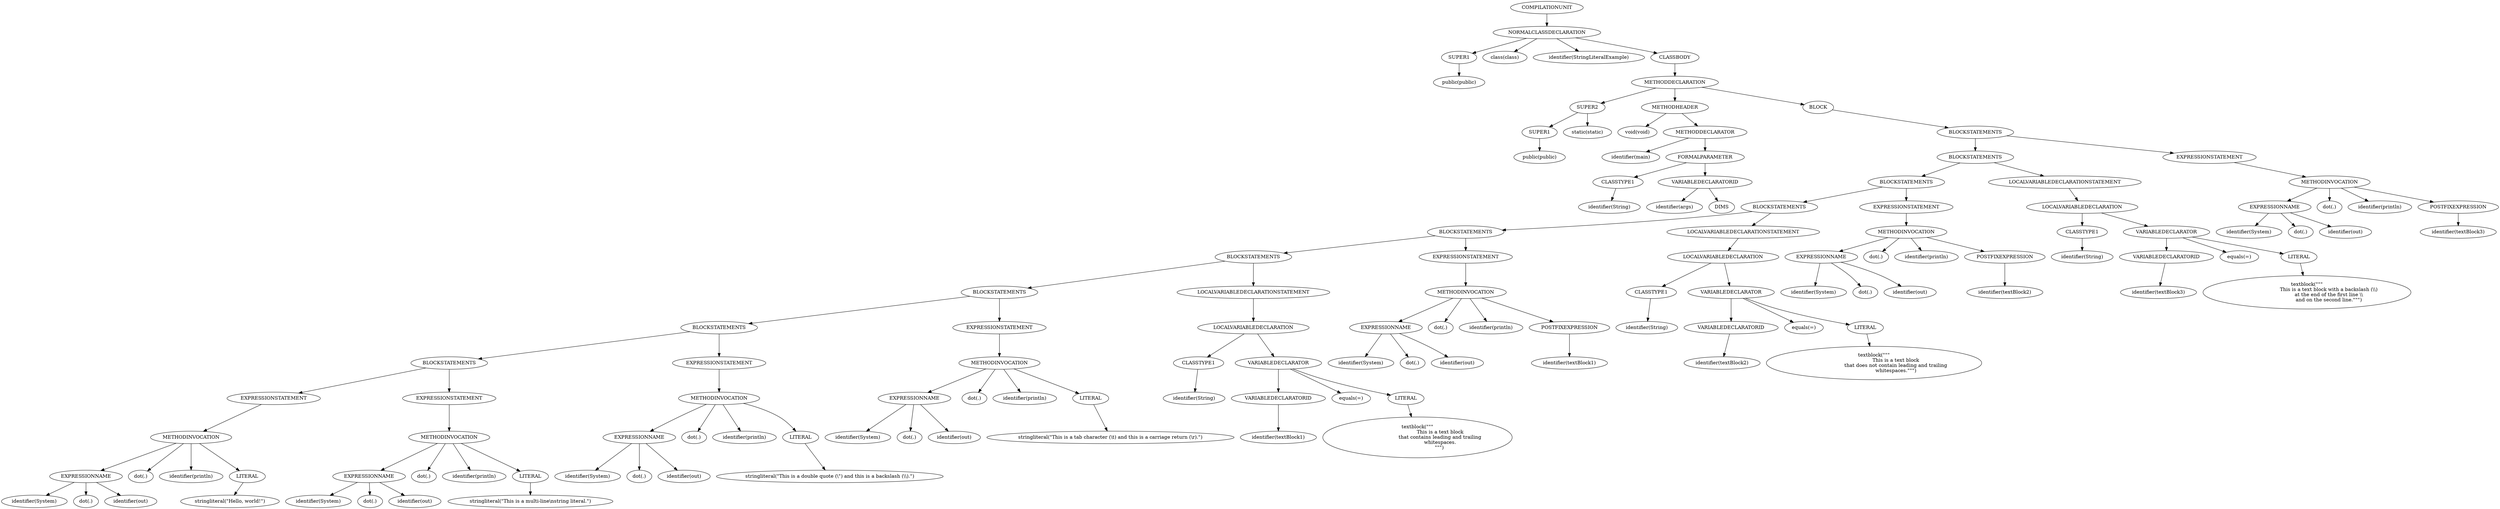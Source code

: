 digraph ASTVisual {
 ordering = out ;
10 [ label="SUPER1"]
20 [ label="public(public)"]
30 [ label="SUPER1"]
40 [ label="public(public)"]
50 [ label="SUPER2"]
60 [ label="static(static)"]
70 [ label="CLASSTYPE1"]
80 [ label="identifier(String)"]
90 [ label="DIMS"]
100 [ label="VARIABLEDECLARATORID"]
110 [ label="identifier(args)"]
120 [ label="FORMALPARAMETER"]
130 [ label="METHODDECLARATOR"]
140 [ label="identifier(main)"]
150 [ label="METHODHEADER"]
160 [ label="void(void)"]
170 [ label="EXPRESSIONNAME"]
180 [ label="identifier(System)"]
190 [ label="dot(.)"]
200 [ label="identifier(out)"]
210 [ label="LITERAL"]
220 [ label="stringliteral(\"Hello, world!\")"]
230 [ label="METHODINVOCATION"]
240 [ label="dot(.)"]
250 [ label="identifier(println)"]
260 [ label="EXPRESSIONSTATEMENT"]
270 [ label="EXPRESSIONNAME"]
280 [ label="identifier(System)"]
290 [ label="dot(.)"]
300 [ label="identifier(out)"]
310 [ label="LITERAL"]
320 [ label="stringliteral(\"This is a multi-line\\nstring literal.\")"]
330 [ label="METHODINVOCATION"]
340 [ label="dot(.)"]
350 [ label="identifier(println)"]
360 [ label="EXPRESSIONSTATEMENT"]
370 [ label="BLOCKSTATEMENTS"]
380 [ label="EXPRESSIONNAME"]
390 [ label="identifier(System)"]
400 [ label="dot(.)"]
410 [ label="identifier(out)"]
420 [ label="LITERAL"]
430 [ label="stringliteral(\"This is a double quote (\\\") and this is a backslash (\\\\).\")"]
440 [ label="METHODINVOCATION"]
450 [ label="dot(.)"]
460 [ label="identifier(println)"]
470 [ label="EXPRESSIONSTATEMENT"]
480 [ label="BLOCKSTATEMENTS"]
490 [ label="EXPRESSIONNAME"]
500 [ label="identifier(System)"]
510 [ label="dot(.)"]
520 [ label="identifier(out)"]
530 [ label="LITERAL"]
540 [ label="stringliteral(\"This is a tab character (\\t) and this is a carriage return (\\r).\")"]
550 [ label="METHODINVOCATION"]
560 [ label="dot(.)"]
570 [ label="identifier(println)"]
580 [ label="EXPRESSIONSTATEMENT"]
590 [ label="BLOCKSTATEMENTS"]
600 [ label="CLASSTYPE1"]
610 [ label="identifier(String)"]
620 [ label="VARIABLEDECLARATORID"]
630 [ label="identifier(textBlock1)"]
640 [ label="LITERAL"]
650 [ label="textblock(\"\"\"
                             This is a text block
                             that contains leading and trailing
                             whitespaces.
                            \"\"\")"]
660 [ label="VARIABLEDECLARATOR"]
670 [ label="equals(=)"]
680 [ label="LOCALVARIABLEDECLARATION"]
690 [ label="LOCALVARIABLEDECLARATIONSTATEMENT"]
700 [ label="BLOCKSTATEMENTS"]
710 [ label="EXPRESSIONNAME"]
720 [ label="identifier(System)"]
730 [ label="dot(.)"]
740 [ label="identifier(out)"]
750 [ label="POSTFIXEXPRESSION"]
760 [ label="identifier(textBlock1)"]
770 [ label="METHODINVOCATION"]
780 [ label="dot(.)"]
790 [ label="identifier(println)"]
800 [ label="EXPRESSIONSTATEMENT"]
810 [ label="BLOCKSTATEMENTS"]
820 [ label="CLASSTYPE1"]
830 [ label="identifier(String)"]
840 [ label="VARIABLEDECLARATORID"]
850 [ label="identifier(textBlock2)"]
860 [ label="LITERAL"]
870 [ label="textblock(\"\"\"
                            This is a text block
                            that does not contain leading and trailing
                            whitespaces.\"\"\")"]
880 [ label="VARIABLEDECLARATOR"]
890 [ label="equals(=)"]
900 [ label="LOCALVARIABLEDECLARATION"]
910 [ label="LOCALVARIABLEDECLARATIONSTATEMENT"]
920 [ label="BLOCKSTATEMENTS"]
930 [ label="EXPRESSIONNAME"]
940 [ label="identifier(System)"]
950 [ label="dot(.)"]
960 [ label="identifier(out)"]
970 [ label="POSTFIXEXPRESSION"]
980 [ label="identifier(textBlock2)"]
990 [ label="METHODINVOCATION"]
1000 [ label="dot(.)"]
1010 [ label="identifier(println)"]
1020 [ label="EXPRESSIONSTATEMENT"]
1030 [ label="BLOCKSTATEMENTS"]
1040 [ label="CLASSTYPE1"]
1050 [ label="identifier(String)"]
1060 [ label="VARIABLEDECLARATORID"]
1070 [ label="identifier(textBlock3)"]
1080 [ label="LITERAL"]
1090 [ label="textblock(\"\"\"
                            This is a text block with a backslash (\\\\)
                            at the end of the first line \\\\
                            and on the second line.\"\"\")"]
1100 [ label="VARIABLEDECLARATOR"]
1110 [ label="equals(=)"]
1120 [ label="LOCALVARIABLEDECLARATION"]
1130 [ label="LOCALVARIABLEDECLARATIONSTATEMENT"]
1140 [ label="BLOCKSTATEMENTS"]
1150 [ label="EXPRESSIONNAME"]
1160 [ label="identifier(System)"]
1170 [ label="dot(.)"]
1180 [ label="identifier(out)"]
1190 [ label="POSTFIXEXPRESSION"]
1200 [ label="identifier(textBlock3)"]
1210 [ label="METHODINVOCATION"]
1220 [ label="dot(.)"]
1230 [ label="identifier(println)"]
1240 [ label="EXPRESSIONSTATEMENT"]
1250 [ label="BLOCKSTATEMENTS"]
1260 [ label="BLOCK"]
1270 [ label="METHODDECLARATION"]
1280 [ label="CLASSBODY"]
1290 [ label="NORMALCLASSDECLARATION"]
1300 [ label="class(class)"]
1310 [ label="identifier(StringLiteralExample)"]
1320 [ label="COMPILATIONUNIT"]
10 -> 20[ label=""]
30 -> 40[ label=""]
50 -> 30[ label=""]
50 -> 60[ label=""]
70 -> 80[ label=""]
100 -> 110[ label=""]
100 -> 90[ label=""]
120 -> 70[ label=""]
120 -> 100[ label=""]
130 -> 140[ label=""]
130 -> 120[ label=""]
150 -> 160[ label=""]
150 -> 130[ label=""]
170 -> 180[ label=""]
170 -> 190[ label=""]
170 -> 200[ label=""]
210 -> 220[ label=""]
230 -> 170[ label=""]
230 -> 240[ label=""]
230 -> 250[ label=""]
230 -> 210[ label=""]
260 -> 230[ label=""]
270 -> 280[ label=""]
270 -> 290[ label=""]
270 -> 300[ label=""]
310 -> 320[ label=""]
330 -> 270[ label=""]
330 -> 340[ label=""]
330 -> 350[ label=""]
330 -> 310[ label=""]
360 -> 330[ label=""]
370 -> 260[ label=""]
370 -> 360[ label=""]
380 -> 390[ label=""]
380 -> 400[ label=""]
380 -> 410[ label=""]
420 -> 430[ label=""]
440 -> 380[ label=""]
440 -> 450[ label=""]
440 -> 460[ label=""]
440 -> 420[ label=""]
470 -> 440[ label=""]
480 -> 370[ label=""]
480 -> 470[ label=""]
490 -> 500[ label=""]
490 -> 510[ label=""]
490 -> 520[ label=""]
530 -> 540[ label=""]
550 -> 490[ label=""]
550 -> 560[ label=""]
550 -> 570[ label=""]
550 -> 530[ label=""]
580 -> 550[ label=""]
590 -> 480[ label=""]
590 -> 580[ label=""]
600 -> 610[ label=""]
620 -> 630[ label=""]
640 -> 650[ label=""]
660 -> 620[ label=""]
660 -> 670[ label=""]
660 -> 640[ label=""]
680 -> 600[ label=""]
680 -> 660[ label=""]
690 -> 680[ label=""]
700 -> 590[ label=""]
700 -> 690[ label=""]
710 -> 720[ label=""]
710 -> 730[ label=""]
710 -> 740[ label=""]
750 -> 760[ label=""]
770 -> 710[ label=""]
770 -> 780[ label=""]
770 -> 790[ label=""]
770 -> 750[ label=""]
800 -> 770[ label=""]
810 -> 700[ label=""]
810 -> 800[ label=""]
820 -> 830[ label=""]
840 -> 850[ label=""]
860 -> 870[ label=""]
880 -> 840[ label=""]
880 -> 890[ label=""]
880 -> 860[ label=""]
900 -> 820[ label=""]
900 -> 880[ label=""]
910 -> 900[ label=""]
920 -> 810[ label=""]
920 -> 910[ label=""]
930 -> 940[ label=""]
930 -> 950[ label=""]
930 -> 960[ label=""]
970 -> 980[ label=""]
990 -> 930[ label=""]
990 -> 1000[ label=""]
990 -> 1010[ label=""]
990 -> 970[ label=""]
1020 -> 990[ label=""]
1030 -> 920[ label=""]
1030 -> 1020[ label=""]
1040 -> 1050[ label=""]
1060 -> 1070[ label=""]
1080 -> 1090[ label=""]
1100 -> 1060[ label=""]
1100 -> 1110[ label=""]
1100 -> 1080[ label=""]
1120 -> 1040[ label=""]
1120 -> 1100[ label=""]
1130 -> 1120[ label=""]
1140 -> 1030[ label=""]
1140 -> 1130[ label=""]
1150 -> 1160[ label=""]
1150 -> 1170[ label=""]
1150 -> 1180[ label=""]
1190 -> 1200[ label=""]
1210 -> 1150[ label=""]
1210 -> 1220[ label=""]
1210 -> 1230[ label=""]
1210 -> 1190[ label=""]
1240 -> 1210[ label=""]
1250 -> 1140[ label=""]
1250 -> 1240[ label=""]
1260 -> 1250[ label=""]
1270 -> 50[ label=""]
1270 -> 150[ label=""]
1270 -> 1260[ label=""]
1280 -> 1270[ label=""]
1290 -> 10[ label=""]
1290 -> 1300[ label=""]
1290 -> 1310[ label=""]
1290 -> 1280[ label=""]
1320 -> 1290[ label=""]
  }
